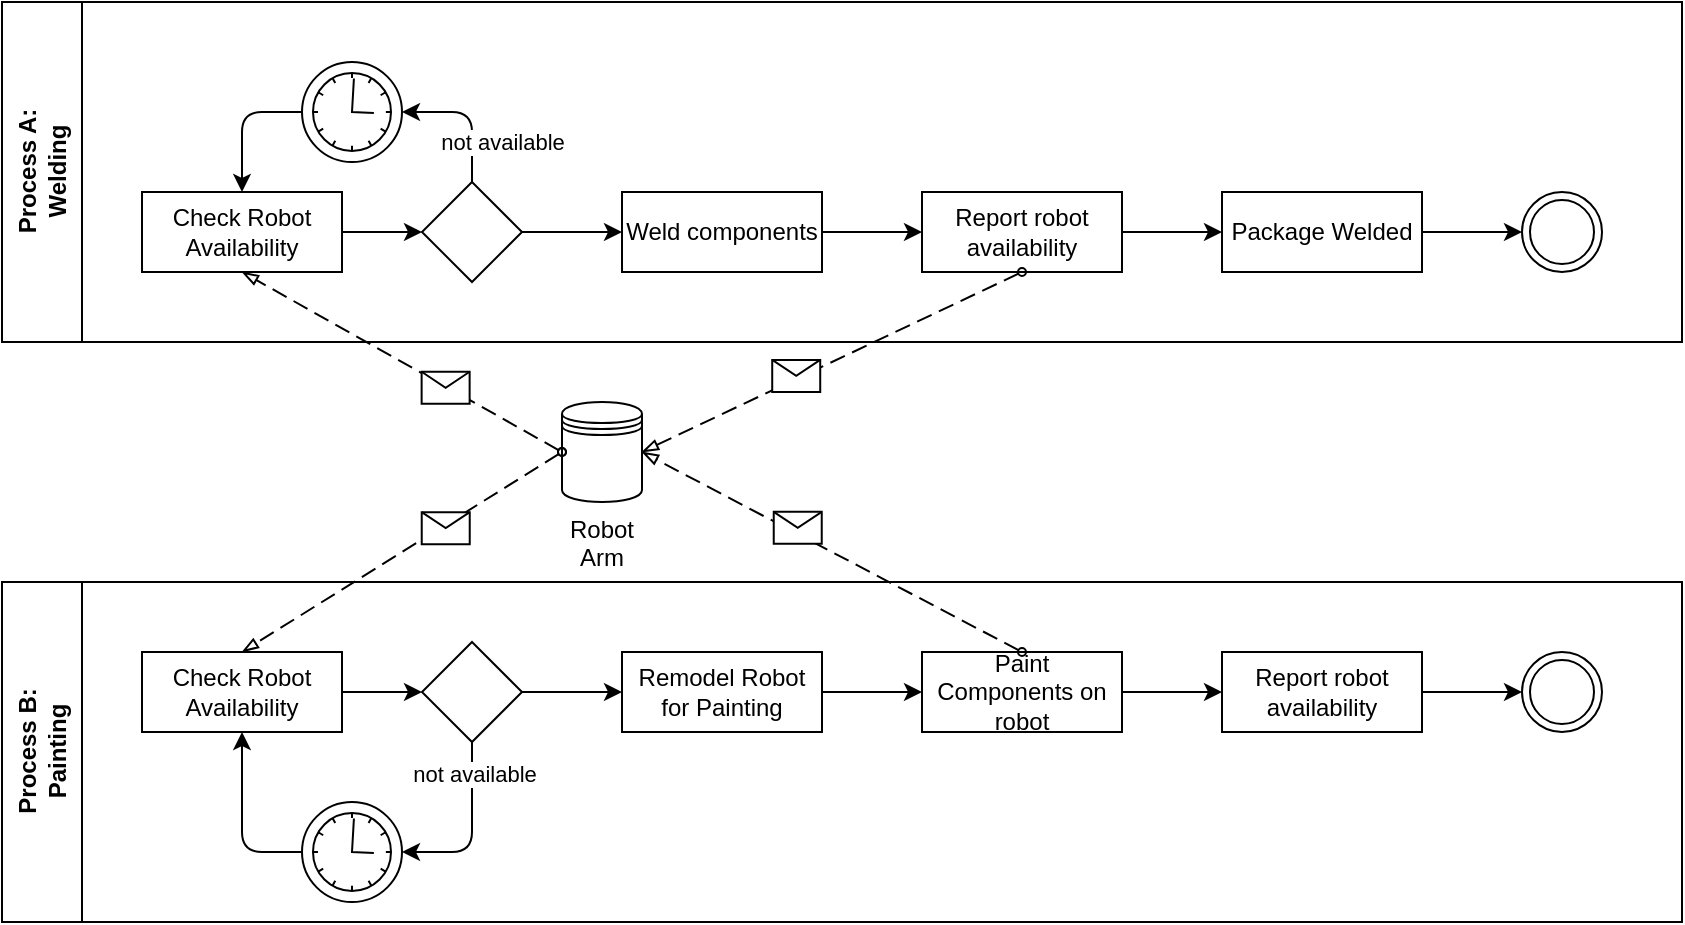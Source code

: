 <mxfile>
    <diagram id="Fo4rl5hgtW8sDvK_fd4T" name="Page-1">
        <mxGraphModel dx="1536" dy="787" grid="1" gridSize="10" guides="1" tooltips="1" connect="1" arrows="1" fold="1" page="0" pageScale="1" pageWidth="827" pageHeight="1169" math="0" shadow="0">
            <root>
                <mxCell id="0"/>
                <mxCell id="1" parent="0"/>
                <mxCell id="60" value="Process B:&lt;br style=&quot;border-color: var(--border-color);&quot;&gt;Painting" style="swimlane;startSize=40;horizontal=0;html=1;" vertex="1" parent="1">
                    <mxGeometry x="80" y="400" width="840" height="170" as="geometry"/>
                </mxCell>
                <mxCell id="69" style="edgeStyle=none;html=1;exitX=1;exitY=0.5;exitDx=0;exitDy=0;" edge="1" parent="60" source="63" target="68">
                    <mxGeometry relative="1" as="geometry"/>
                </mxCell>
                <mxCell id="63" value="Check Robot Availability" style="whiteSpace=wrap;html=1;" vertex="1" parent="60">
                    <mxGeometry x="70" y="35" width="100" height="40" as="geometry"/>
                </mxCell>
                <mxCell id="71" style="edgeStyle=none;html=1;exitX=1;exitY=0.5;exitDx=0;exitDy=0;" edge="1" parent="60" source="64" target="65">
                    <mxGeometry relative="1" as="geometry"/>
                </mxCell>
                <mxCell id="64" value="Remodel Robot for Painting" style="whiteSpace=wrap;html=1;" vertex="1" parent="60">
                    <mxGeometry x="310" y="35" width="100" height="40" as="geometry"/>
                </mxCell>
                <mxCell id="72" style="edgeStyle=none;html=1;exitX=1;exitY=0.5;exitDx=0;exitDy=0;" edge="1" parent="60" source="65" target="66">
                    <mxGeometry relative="1" as="geometry"/>
                </mxCell>
                <mxCell id="65" value="Paint Components on robot" style="whiteSpace=wrap;html=1;" vertex="1" parent="60">
                    <mxGeometry x="460" y="35" width="100" height="40" as="geometry"/>
                </mxCell>
                <mxCell id="73" style="edgeStyle=none;html=1;exitX=1;exitY=0.5;exitDx=0;exitDy=0;" edge="1" parent="60" source="66" target="67">
                    <mxGeometry relative="1" as="geometry"/>
                </mxCell>
                <mxCell id="66" value="Report robot availability" style="whiteSpace=wrap;html=1;" vertex="1" parent="60">
                    <mxGeometry x="610" y="35" width="100" height="40" as="geometry"/>
                </mxCell>
                <mxCell id="67" value="" style="ellipse;shape=doubleEllipse;whiteSpace=wrap;html=1;aspect=fixed;" vertex="1" parent="60">
                    <mxGeometry x="760" y="35" width="40" height="40" as="geometry"/>
                </mxCell>
                <mxCell id="70" style="edgeStyle=none;html=1;exitX=1;exitY=0.5;exitDx=0;exitDy=0;exitPerimeter=0;" edge="1" parent="60" source="68" target="64">
                    <mxGeometry relative="1" as="geometry"/>
                </mxCell>
                <mxCell id="74" style="edgeStyle=none;html=1;exitX=0.5;exitY=1;exitDx=0;exitDy=0;exitPerimeter=0;entryX=1;entryY=0.5;entryDx=0;entryDy=0;entryPerimeter=0;" edge="1" parent="60" source="68" target="47">
                    <mxGeometry relative="1" as="geometry">
                        <Array as="points">
                            <mxPoint x="235" y="135"/>
                        </Array>
                    </mxGeometry>
                </mxCell>
                <mxCell id="76" value="not available" style="edgeLabel;html=1;align=center;verticalAlign=middle;resizable=0;points=[];" vertex="1" connectable="0" parent="74">
                    <mxGeometry x="-0.644" y="1" relative="1" as="geometry">
                        <mxPoint as="offset"/>
                    </mxGeometry>
                </mxCell>
                <mxCell id="68" value="" style="points=[[0.25,0.25,0],[0.5,0,0],[0.75,0.25,0],[1,0.5,0],[0.75,0.75,0],[0.5,1,0],[0.25,0.75,0],[0,0.5,0]];shape=mxgraph.bpmn.gateway2;html=1;verticalLabelPosition=bottom;labelBackgroundColor=#ffffff;verticalAlign=top;align=center;perimeter=rhombusPerimeter;outlineConnect=0;outline=none;symbol=none;" vertex="1" parent="60">
                    <mxGeometry x="210" y="30" width="50" height="50" as="geometry"/>
                </mxCell>
                <mxCell id="75" style="edgeStyle=none;html=1;exitX=0;exitY=0.5;exitDx=0;exitDy=0;exitPerimeter=0;" edge="1" parent="60" source="47" target="63">
                    <mxGeometry relative="1" as="geometry">
                        <Array as="points">
                            <mxPoint x="120" y="135"/>
                        </Array>
                    </mxGeometry>
                </mxCell>
                <mxCell id="47" value="" style="points=[[0.145,0.145,0],[0.5,0,0],[0.855,0.145,0],[1,0.5,0],[0.855,0.855,0],[0.5,1,0],[0.145,0.855,0],[0,0.5,0]];shape=mxgraph.bpmn.event;html=1;verticalLabelPosition=bottom;labelBackgroundColor=#ffffff;verticalAlign=top;align=center;perimeter=ellipsePerimeter;outlineConnect=0;aspect=fixed;outline=standard;symbol=timer;" vertex="1" parent="60">
                    <mxGeometry x="150" y="110" width="50" height="50" as="geometry"/>
                </mxCell>
                <mxCell id="77" value="Process A:&lt;br style=&quot;border-color: var(--border-color);&quot;&gt;Welding" style="swimlane;startSize=40;horizontal=0;html=1;" vertex="1" parent="1">
                    <mxGeometry x="80" y="110" width="840" height="170" as="geometry">
                        <mxRectangle x="80" y="110" width="50" height="90" as="alternateBounds"/>
                    </mxGeometry>
                </mxCell>
                <mxCell id="78" style="edgeStyle=none;html=1;exitX=1;exitY=0.5;exitDx=0;exitDy=0;" edge="1" parent="77" source="79" target="90">
                    <mxGeometry relative="1" as="geometry"/>
                </mxCell>
                <mxCell id="79" value="Check Robot Availability" style="whiteSpace=wrap;html=1;" vertex="1" parent="77">
                    <mxGeometry x="70" y="95" width="100" height="40" as="geometry"/>
                </mxCell>
                <mxCell id="80" style="edgeStyle=none;html=1;exitX=1;exitY=0.5;exitDx=0;exitDy=0;" edge="1" parent="77" source="81" target="83">
                    <mxGeometry relative="1" as="geometry"/>
                </mxCell>
                <mxCell id="81" value="Weld components" style="whiteSpace=wrap;html=1;" vertex="1" parent="77">
                    <mxGeometry x="310" y="95" width="100" height="40" as="geometry"/>
                </mxCell>
                <mxCell id="82" style="edgeStyle=none;html=1;exitX=1;exitY=0.5;exitDx=0;exitDy=0;" edge="1" parent="77" source="83" target="85">
                    <mxGeometry relative="1" as="geometry"/>
                </mxCell>
                <mxCell id="83" value="Report robot availability" style="whiteSpace=wrap;html=1;" vertex="1" parent="77">
                    <mxGeometry x="460" y="95" width="100" height="40" as="geometry"/>
                </mxCell>
                <mxCell id="84" style="edgeStyle=none;html=1;exitX=1;exitY=0.5;exitDx=0;exitDy=0;" edge="1" parent="77" source="85" target="86">
                    <mxGeometry relative="1" as="geometry"/>
                </mxCell>
                <mxCell id="85" value="Package Welded" style="whiteSpace=wrap;html=1;" vertex="1" parent="77">
                    <mxGeometry x="610" y="95" width="100" height="40" as="geometry"/>
                </mxCell>
                <mxCell id="86" value="" style="ellipse;shape=doubleEllipse;whiteSpace=wrap;html=1;aspect=fixed;" vertex="1" parent="77">
                    <mxGeometry x="760" y="95" width="40" height="40" as="geometry"/>
                </mxCell>
                <mxCell id="87" style="edgeStyle=none;html=1;exitX=1;exitY=0.5;exitDx=0;exitDy=0;exitPerimeter=0;" edge="1" parent="77" source="90" target="81">
                    <mxGeometry relative="1" as="geometry"/>
                </mxCell>
                <mxCell id="90" value="" style="points=[[0.25,0.25,0],[0.5,0,0],[0.75,0.25,0],[1,0.5,0],[0.75,0.75,0],[0.5,1,0],[0.25,0.75,0],[0,0.5,0]];shape=mxgraph.bpmn.gateway2;html=1;verticalLabelPosition=bottom;labelBackgroundColor=#ffffff;verticalAlign=top;align=center;perimeter=rhombusPerimeter;outlineConnect=0;outline=none;symbol=none;" vertex="1" parent="77">
                    <mxGeometry x="210" y="90" width="50" height="50" as="geometry"/>
                </mxCell>
                <mxCell id="92" value="" style="points=[[0.145,0.145,0],[0.5,0,0],[0.855,0.145,0],[1,0.5,0],[0.855,0.855,0],[0.5,1,0],[0.145,0.855,0],[0,0.5,0]];shape=mxgraph.bpmn.event;html=1;verticalLabelPosition=bottom;labelBackgroundColor=#ffffff;verticalAlign=top;align=center;perimeter=ellipsePerimeter;outlineConnect=0;aspect=fixed;outline=standard;symbol=timer;" vertex="1" parent="77">
                    <mxGeometry x="150" y="30" width="50" height="50" as="geometry"/>
                </mxCell>
                <mxCell id="88" style="edgeStyle=none;html=1;exitX=0.5;exitY=0;exitDx=0;exitDy=0;exitPerimeter=0;entryX=1;entryY=0.5;entryDx=0;entryDy=0;entryPerimeter=0;" edge="1" parent="77" source="90" target="92">
                    <mxGeometry relative="1" as="geometry">
                        <Array as="points">
                            <mxPoint x="235" y="55"/>
                        </Array>
                    </mxGeometry>
                </mxCell>
                <mxCell id="89" value="not available" style="edgeLabel;html=1;align=center;verticalAlign=middle;resizable=0;points=[];" vertex="1" connectable="0" parent="88">
                    <mxGeometry x="-0.644" y="1" relative="1" as="geometry">
                        <mxPoint x="16" y="-8" as="offset"/>
                    </mxGeometry>
                </mxCell>
                <mxCell id="91" style="edgeStyle=none;html=1;exitX=0;exitY=0.5;exitDx=0;exitDy=0;exitPerimeter=0;entryX=0.5;entryY=0;entryDx=0;entryDy=0;" edge="1" parent="77" source="92" target="79">
                    <mxGeometry relative="1" as="geometry">
                        <Array as="points">
                            <mxPoint x="120" y="55"/>
                        </Array>
                    </mxGeometry>
                </mxCell>
                <mxCell id="93" value="Robot Arm" style="shape=datastore;whiteSpace=wrap;html=1;labelPosition=center;verticalLabelPosition=bottom;align=center;verticalAlign=top;" vertex="1" parent="1">
                    <mxGeometry x="360" y="310" width="40" height="50" as="geometry"/>
                </mxCell>
                <mxCell id="94" value="" style="endArrow=blockThin;html=1;labelPosition=left;verticalLabelPosition=middle;align=right;verticalAlign=middle;dashed=1;dashPattern=8 4;endFill=0;startArrow=oval;startFill=0;endSize=6;startSize=4;entryX=0.5;entryY=1;entryDx=0;entryDy=0;exitX=0;exitY=0.5;exitDx=0;exitDy=0;" edge="1" parent="1" source="93" target="79">
                    <mxGeometry relative="1" as="geometry">
                        <mxPoint x="160" y="350" as="sourcePoint"/>
                        <mxPoint x="320" y="350" as="targetPoint"/>
                    </mxGeometry>
                </mxCell>
                <mxCell id="95" value="" style="shape=message;html=1;outlineConnect=0;labelPosition=left;verticalLabelPosition=middle;align=right;verticalAlign=middle;spacingRight=5;labelBackgroundColor=#ffffff;" vertex="1" parent="94">
                    <mxGeometry width="24" height="16" relative="1" as="geometry">
                        <mxPoint x="10" y="5" as="offset"/>
                    </mxGeometry>
                </mxCell>
                <mxCell id="97" value="" style="endArrow=blockThin;html=1;labelPosition=left;verticalLabelPosition=middle;align=right;verticalAlign=middle;dashed=1;dashPattern=8 4;endFill=0;startArrow=oval;startFill=0;endSize=6;startSize=4;exitX=0;exitY=0.5;exitDx=0;exitDy=0;entryX=0.5;entryY=0;entryDx=0;entryDy=0;" edge="1" parent="1" source="93" target="63">
                    <mxGeometry relative="1" as="geometry">
                        <mxPoint x="330" y="380" as="sourcePoint"/>
                        <mxPoint x="160" y="360" as="targetPoint"/>
                    </mxGeometry>
                </mxCell>
                <mxCell id="98" value="" style="shape=message;html=1;outlineConnect=0;labelPosition=left;verticalLabelPosition=middle;align=right;verticalAlign=middle;spacingRight=5;labelBackgroundColor=#ffffff;" vertex="1" parent="97">
                    <mxGeometry width="24" height="16" relative="1" as="geometry">
                        <mxPoint x="10" y="-20" as="offset"/>
                    </mxGeometry>
                </mxCell>
                <mxCell id="99" value="" style="endArrow=blockThin;html=1;labelPosition=left;verticalLabelPosition=middle;align=right;verticalAlign=middle;dashed=1;dashPattern=8 4;endFill=0;startArrow=oval;startFill=0;endSize=6;startSize=4;exitX=0.5;exitY=1;exitDx=0;exitDy=0;entryX=1;entryY=0.5;entryDx=0;entryDy=0;" edge="1" parent="1" source="83" target="93">
                    <mxGeometry relative="1" as="geometry">
                        <mxPoint x="370" y="335" as="sourcePoint"/>
                        <mxPoint x="580" y="325" as="targetPoint"/>
                    </mxGeometry>
                </mxCell>
                <mxCell id="100" value="" style="shape=message;html=1;outlineConnect=0;labelPosition=left;verticalLabelPosition=middle;align=right;verticalAlign=middle;spacingRight=5;labelBackgroundColor=#ffffff;" vertex="1" parent="99">
                    <mxGeometry width="24" height="16" relative="1" as="geometry">
                        <mxPoint x="-30" y="-1" as="offset"/>
                    </mxGeometry>
                </mxCell>
                <mxCell id="101" value="" style="endArrow=blockThin;html=1;labelPosition=left;verticalLabelPosition=middle;align=right;verticalAlign=middle;dashed=1;dashPattern=8 4;endFill=0;startArrow=oval;startFill=0;endSize=6;startSize=4;exitX=0.5;exitY=0;exitDx=0;exitDy=0;entryX=1;entryY=0.5;entryDx=0;entryDy=0;" edge="1" parent="1" source="65" target="93">
                    <mxGeometry relative="1" as="geometry">
                        <mxPoint x="510" y="360" as="sourcePoint"/>
                        <mxPoint x="670" y="360" as="targetPoint"/>
                    </mxGeometry>
                </mxCell>
                <mxCell id="102" value="" style="shape=message;html=1;outlineConnect=0;labelPosition=left;verticalLabelPosition=middle;align=right;verticalAlign=middle;spacingRight=5;labelBackgroundColor=#ffffff;" vertex="1" parent="101">
                    <mxGeometry width="24" height="16" relative="1" as="geometry">
                        <mxPoint x="-29" y="-20" as="offset"/>
                    </mxGeometry>
                </mxCell>
            </root>
        </mxGraphModel>
    </diagram>
</mxfile>